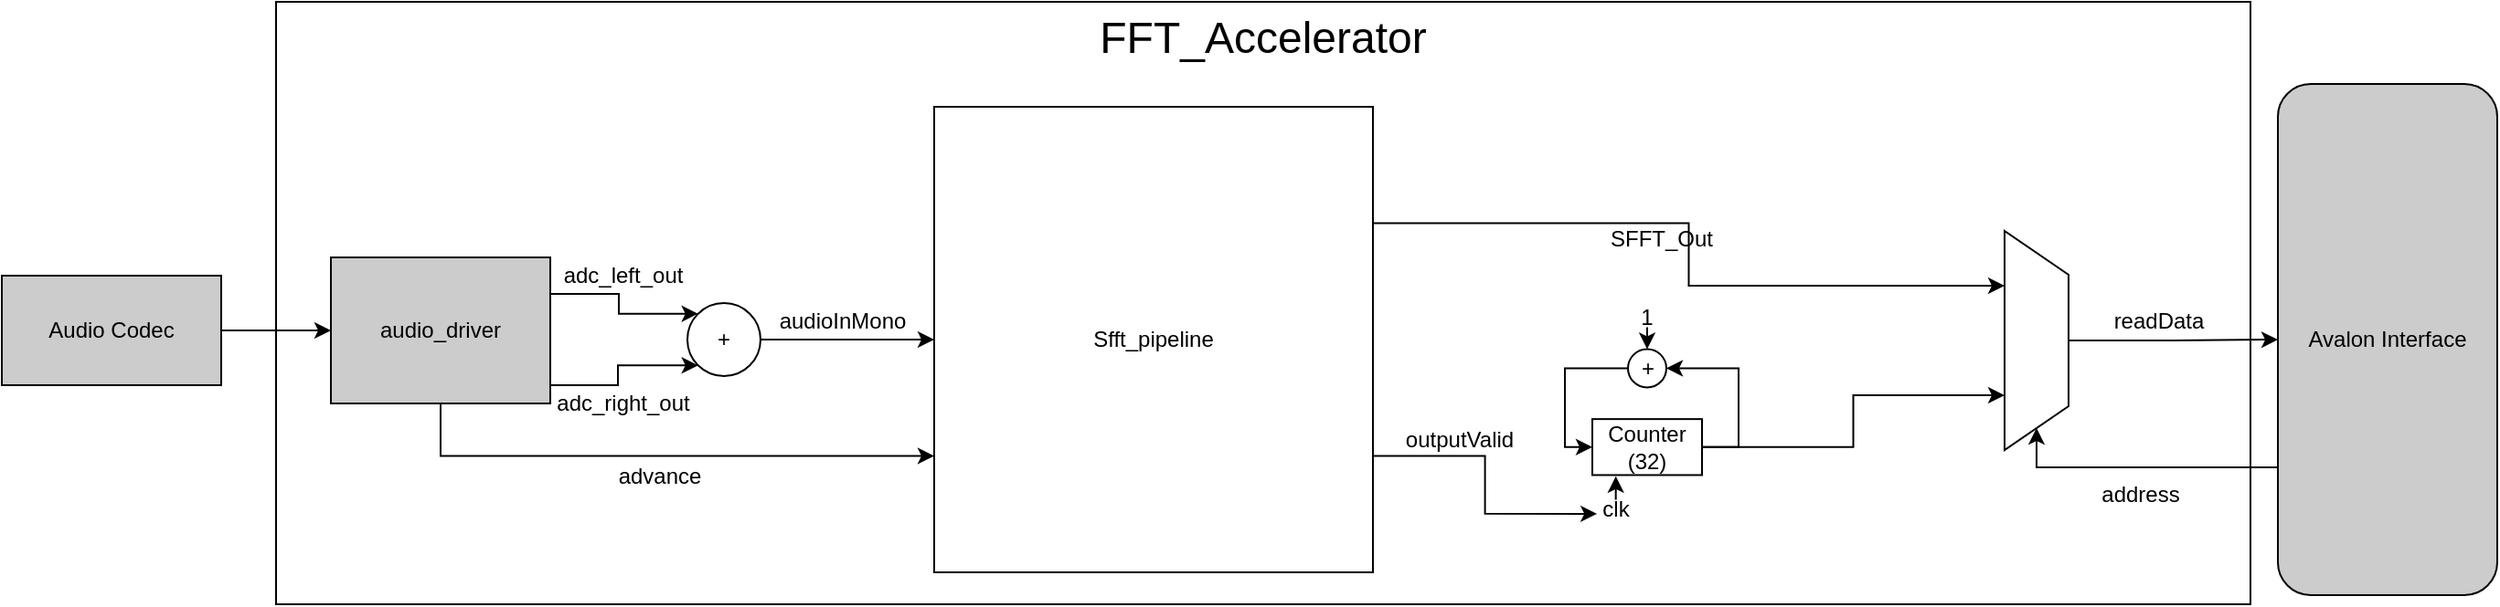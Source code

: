 <mxfile version="10.6.6" type="device"><diagram id="JxTZ72dCo235Wkz3AF6d" name="Page-1"><mxGraphModel dx="1991" dy="1067" grid="1" gridSize="10" guides="1" tooltips="1" connect="1" arrows="1" fold="1" page="1" pageScale="1" pageWidth="850" pageHeight="1100" math="0" shadow="0"><root><mxCell id="0"/><mxCell id="1" parent="0"/><mxCell id="oagMAZzeWt0Y8eVrvsj8-12" style="edgeStyle=orthogonalEdgeStyle;rounded=0;orthogonalLoop=1;jettySize=auto;html=1;exitX=1;exitY=0.25;exitDx=0;exitDy=0;entryX=0;entryY=0;entryDx=0;entryDy=0;" parent="1" source="oagMAZzeWt0Y8eVrvsj8-2" target="oagMAZzeWt0Y8eVrvsj8-6" edge="1"><mxGeometry relative="1" as="geometry"/></mxCell><mxCell id="oagMAZzeWt0Y8eVrvsj8-13" style="edgeStyle=orthogonalEdgeStyle;rounded=0;orthogonalLoop=1;jettySize=auto;html=1;exitX=1;exitY=0.75;exitDx=0;exitDy=0;entryX=0;entryY=1;entryDx=0;entryDy=0;" parent="1" source="oagMAZzeWt0Y8eVrvsj8-2" target="oagMAZzeWt0Y8eVrvsj8-6" edge="1"><mxGeometry relative="1" as="geometry"><Array as="points"><mxPoint x="330" y="320"/><mxPoint x="367" y="320"/><mxPoint x="367" y="309"/></Array></mxGeometry></mxCell><mxCell id="oagMAZzeWt0Y8eVrvsj8-19" style="edgeStyle=orthogonalEdgeStyle;rounded=0;orthogonalLoop=1;jettySize=auto;html=1;exitX=0.5;exitY=1;exitDx=0;exitDy=0;entryX=0;entryY=0.75;entryDx=0;entryDy=0;" parent="1" source="oagMAZzeWt0Y8eVrvsj8-2" target="oagMAZzeWt0Y8eVrvsj8-4" edge="1"><mxGeometry relative="1" as="geometry"/></mxCell><mxCell id="oagMAZzeWt0Y8eVrvsj8-2" value="audio_driver&lt;br&gt;" style="rounded=0;whiteSpace=wrap;html=1;fillColor=#CCCCCC;" parent="1" vertex="1"><mxGeometry x="210" y="250" width="120" height="80" as="geometry"/></mxCell><mxCell id="oagMAZzeWt0Y8eVrvsj8-10" style="edgeStyle=orthogonalEdgeStyle;rounded=0;orthogonalLoop=1;jettySize=auto;html=1;exitX=1;exitY=0.5;exitDx=0;exitDy=0;entryX=0;entryY=0.5;entryDx=0;entryDy=0;" parent="1" source="oagMAZzeWt0Y8eVrvsj8-3" target="oagMAZzeWt0Y8eVrvsj8-2" edge="1"><mxGeometry relative="1" as="geometry"/></mxCell><mxCell id="oagMAZzeWt0Y8eVrvsj8-3" value="Audio Codec&lt;br&gt;" style="rounded=0;whiteSpace=wrap;html=1;fillColor=#CCCCCC;" parent="1" vertex="1"><mxGeometry x="30" y="260" width="120" height="60" as="geometry"/></mxCell><mxCell id="AJRhalg7RNMZWiMdqQY1-16" style="edgeStyle=orthogonalEdgeStyle;rounded=0;orthogonalLoop=1;jettySize=auto;html=1;exitX=1;exitY=0.25;exitDx=0;exitDy=0;entryX=0.25;entryY=1;entryDx=0;entryDy=0;" edge="1" parent="1" source="oagMAZzeWt0Y8eVrvsj8-4" target="oagMAZzeWt0Y8eVrvsj8-9"><mxGeometry relative="1" as="geometry"/></mxCell><mxCell id="AJRhalg7RNMZWiMdqQY1-18" style="edgeStyle=orthogonalEdgeStyle;rounded=0;orthogonalLoop=1;jettySize=auto;html=1;exitX=1;exitY=0.75;exitDx=0;exitDy=0;entryX=0;entryY=0.75;entryDx=0;entryDy=0;" edge="1" parent="1" source="oagMAZzeWt0Y8eVrvsj8-4" target="AJRhalg7RNMZWiMdqQY1-12"><mxGeometry relative="1" as="geometry"/></mxCell><mxCell id="oagMAZzeWt0Y8eVrvsj8-4" value="Sfft_pipeline&lt;br&gt;" style="rounded=0;whiteSpace=wrap;html=1;" parent="1" vertex="1"><mxGeometry x="540" y="167.5" width="240" height="255" as="geometry"/></mxCell><mxCell id="oagMAZzeWt0Y8eVrvsj8-14" style="edgeStyle=orthogonalEdgeStyle;rounded=0;orthogonalLoop=1;jettySize=auto;html=1;exitX=1;exitY=0.5;exitDx=0;exitDy=0;entryX=0;entryY=0.5;entryDx=0;entryDy=0;" parent="1" source="oagMAZzeWt0Y8eVrvsj8-6" target="oagMAZzeWt0Y8eVrvsj8-4" edge="1"><mxGeometry relative="1" as="geometry"/></mxCell><mxCell id="oagMAZzeWt0Y8eVrvsj8-6" value="+" style="ellipse;whiteSpace=wrap;html=1;aspect=fixed;" parent="1" vertex="1"><mxGeometry x="405" y="275" width="40" height="40" as="geometry"/></mxCell><mxCell id="oagMAZzeWt0Y8eVrvsj8-35" style="edgeStyle=orthogonalEdgeStyle;rounded=0;orthogonalLoop=1;jettySize=auto;html=1;exitX=0.5;exitY=0;exitDx=0;exitDy=0;entryX=0;entryY=0.5;entryDx=0;entryDy=0;" parent="1" source="oagMAZzeWt0Y8eVrvsj8-9" target="oagMAZzeWt0Y8eVrvsj8-34" edge="1"><mxGeometry relative="1" as="geometry"/></mxCell><mxCell id="oagMAZzeWt0Y8eVrvsj8-9" value="" style="shape=trapezoid;perimeter=trapezoidPerimeter;whiteSpace=wrap;html=1;rotation=90;" parent="1" vertex="1"><mxGeometry x="1083" y="278" width="120" height="35" as="geometry"/></mxCell><mxCell id="oagMAZzeWt0Y8eVrvsj8-15" value="adc_left_out&lt;br&gt;" style="text;html=1;strokeColor=none;fillColor=none;align=center;verticalAlign=middle;whiteSpace=wrap;rounded=0;" parent="1" vertex="1"><mxGeometry x="350" y="250" width="40" height="20" as="geometry"/></mxCell><mxCell id="oagMAZzeWt0Y8eVrvsj8-16" value="adc_right_out&lt;br&gt;" style="text;html=1;strokeColor=none;fillColor=none;align=center;verticalAlign=middle;whiteSpace=wrap;rounded=0;" parent="1" vertex="1"><mxGeometry x="350" y="320" width="40" height="20" as="geometry"/></mxCell><mxCell id="oagMAZzeWt0Y8eVrvsj8-17" value="audioInMono&lt;br&gt;" style="text;html=1;strokeColor=none;fillColor=none;align=center;verticalAlign=middle;whiteSpace=wrap;rounded=0;" parent="1" vertex="1"><mxGeometry x="470" y="275" width="40" height="20" as="geometry"/></mxCell><mxCell id="oagMAZzeWt0Y8eVrvsj8-20" value="advance&lt;br&gt;" style="text;html=1;strokeColor=none;fillColor=none;align=center;verticalAlign=middle;whiteSpace=wrap;rounded=0;" parent="1" vertex="1"><mxGeometry x="370" y="360" width="40" height="20" as="geometry"/></mxCell><mxCell id="oagMAZzeWt0Y8eVrvsj8-21" value="SFFT_Out&lt;br&gt;" style="text;html=1;strokeColor=none;fillColor=none;align=center;verticalAlign=middle;whiteSpace=wrap;rounded=0;" parent="1" vertex="1"><mxGeometry x="917.5" y="230" width="40" height="20" as="geometry"/></mxCell><mxCell id="oagMAZzeWt0Y8eVrvsj8-24" value="outputValid&lt;br&gt;" style="text;html=1;strokeColor=none;fillColor=none;align=center;verticalAlign=middle;whiteSpace=wrap;rounded=0;" parent="1" vertex="1"><mxGeometry x="790" y="340" width="75" height="20" as="geometry"/></mxCell><mxCell id="oagMAZzeWt0Y8eVrvsj8-36" style="edgeStyle=orthogonalEdgeStyle;rounded=0;orthogonalLoop=1;jettySize=auto;html=1;exitX=0;exitY=0.75;exitDx=0;exitDy=0;entryX=1;entryY=0.5;entryDx=0;entryDy=0;" parent="1" source="oagMAZzeWt0Y8eVrvsj8-34" target="oagMAZzeWt0Y8eVrvsj8-9" edge="1"><mxGeometry relative="1" as="geometry"><Array as="points"><mxPoint x="1143" y="365"/></Array></mxGeometry></mxCell><mxCell id="oagMAZzeWt0Y8eVrvsj8-34" value="Avalon Interface" style="rounded=1;whiteSpace=wrap;html=1;fillColor=#CCCCCC;" parent="1" vertex="1"><mxGeometry x="1275" y="155" width="120" height="280" as="geometry"/></mxCell><mxCell id="oagMAZzeWt0Y8eVrvsj8-37" value="address" style="text;html=1;strokeColor=none;fillColor=none;align=center;verticalAlign=middle;whiteSpace=wrap;rounded=0;" parent="1" vertex="1"><mxGeometry x="1180" y="370" width="40" height="20" as="geometry"/></mxCell><mxCell id="oagMAZzeWt0Y8eVrvsj8-38" value="readData" style="text;html=1;strokeColor=none;fillColor=none;align=center;verticalAlign=middle;whiteSpace=wrap;rounded=0;" parent="1" vertex="1"><mxGeometry x="1190" y="275" width="40" height="20" as="geometry"/></mxCell><mxCell id="oagMAZzeWt0Y8eVrvsj8-39" value="" style="rounded=0;whiteSpace=wrap;html=1;fillColor=none;" parent="1" vertex="1"><mxGeometry x="180" y="110" width="1080" height="330" as="geometry"/></mxCell><mxCell id="oagMAZzeWt0Y8eVrvsj8-40" value="&lt;font style=&quot;font-size: 24px&quot;&gt;FFT_Accelerator&lt;/font&gt;" style="text;html=1;strokeColor=none;fillColor=none;align=center;verticalAlign=middle;whiteSpace=wrap;rounded=0;" parent="1" vertex="1"><mxGeometry x="700" y="120" width="40" height="20" as="geometry"/></mxCell><mxCell id="AJRhalg7RNMZWiMdqQY1-19" style="edgeStyle=orthogonalEdgeStyle;rounded=0;orthogonalLoop=1;jettySize=auto;html=1;exitX=1;exitY=0.5;exitDx=0;exitDy=0;entryX=0.75;entryY=1;entryDx=0;entryDy=0;" edge="1" parent="1" source="AJRhalg7RNMZWiMdqQY1-3" target="oagMAZzeWt0Y8eVrvsj8-9"><mxGeometry relative="1" as="geometry"/></mxCell><mxCell id="AJRhalg7RNMZWiMdqQY1-3" value="Counter (32)" style="rounded=0;whiteSpace=wrap;html=1;strokeColor=#000000;fillColor=none;" vertex="1" parent="1"><mxGeometry x="900" y="338.567" width="60" height="30.667" as="geometry"/></mxCell><mxCell id="AJRhalg7RNMZWiMdqQY1-4" style="edgeStyle=orthogonalEdgeStyle;rounded=0;orthogonalLoop=1;jettySize=auto;html=1;exitX=0;exitY=0.5;exitDx=0;exitDy=0;entryX=0;entryY=0.5;entryDx=0;entryDy=0;" edge="1" parent="1" source="AJRhalg7RNMZWiMdqQY1-5" target="AJRhalg7RNMZWiMdqQY1-3"><mxGeometry relative="1" as="geometry"><Array as="points"><mxPoint x="885" y="311.222"/><mxPoint x="885" y="353.644"/></Array></mxGeometry></mxCell><mxCell id="AJRhalg7RNMZWiMdqQY1-5" value="+" style="ellipse;whiteSpace=wrap;html=1;aspect=fixed;strokeColor=#000000;fillColor=none;" vertex="1" parent="1"><mxGeometry x="919.5" y="300.233" width="21" height="21" as="geometry"/></mxCell><mxCell id="AJRhalg7RNMZWiMdqQY1-1" style="edgeStyle=orthogonalEdgeStyle;rounded=0;orthogonalLoop=1;jettySize=auto;html=1;exitX=1;exitY=0.5;exitDx=0;exitDy=0;entryX=1;entryY=0.5;entryDx=0;entryDy=0;" edge="1" parent="1" source="AJRhalg7RNMZWiMdqQY1-3" target="AJRhalg7RNMZWiMdqQY1-5"><mxGeometry relative="1" as="geometry"/></mxCell><mxCell id="AJRhalg7RNMZWiMdqQY1-6" style="edgeStyle=orthogonalEdgeStyle;rounded=0;orthogonalLoop=1;jettySize=auto;html=1;exitX=0.5;exitY=1;exitDx=0;exitDy=0;entryX=0.5;entryY=0;entryDx=0;entryDy=0;" edge="1" parent="1" source="AJRhalg7RNMZWiMdqQY1-7" target="AJRhalg7RNMZWiMdqQY1-5"><mxGeometry relative="1" as="geometry"/></mxCell><mxCell id="AJRhalg7RNMZWiMdqQY1-7" value="1" style="text;html=1;strokeColor=none;fillColor=none;align=center;verticalAlign=middle;whiteSpace=wrap;rounded=0;" vertex="1" parent="1"><mxGeometry x="920" y="278" width="20" height="10.222" as="geometry"/></mxCell><mxCell id="AJRhalg7RNMZWiMdqQY1-11" value="" style="endArrow=classic;html=1;entryX=1;entryY=0.5;entryDx=0;entryDy=0;" edge="1" parent="1"><mxGeometry width="50" height="50" relative="1" as="geometry"><mxPoint x="912.85" y="382.778" as="sourcePoint"/><mxPoint x="912.867" y="369.894" as="targetPoint"/></mxGeometry></mxCell><mxCell id="AJRhalg7RNMZWiMdqQY1-12" value="clk" style="text;html=1;strokeColor=none;fillColor=none;align=center;verticalAlign=middle;whiteSpace=wrap;rounded=0;" vertex="1" parent="1"><mxGeometry x="902.6" y="382.778" width="20" height="10.222" as="geometry"/></mxCell></root></mxGraphModel></diagram></mxfile>